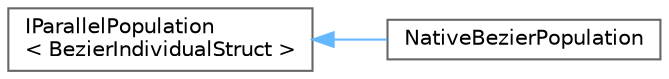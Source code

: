 digraph "Graphical Class Hierarchy"
{
 // LATEX_PDF_SIZE
  bgcolor="transparent";
  edge [fontname=Helvetica,fontsize=10,labelfontname=Helvetica,labelfontsize=10];
  node [fontname=Helvetica,fontsize=10,shape=box,height=0.2,width=0.4];
  rankdir="LR";
  Node0 [id="Node000000",label="IParallelPopulation\l\< BezierIndividualStruct \>",height=0.2,width=0.4,color="grey40", fillcolor="white", style="filled",URL="$interface_i_parallel_population.html",tooltip=" "];
  Node0 -> Node1 [id="edge10_Node000000_Node000001",dir="back",color="steelblue1",style="solid",tooltip=" "];
  Node1 [id="Node000001",label="NativeBezierPopulation",height=0.2,width=0.4,color="grey40", fillcolor="white", style="filled",URL="$struct_native_bezier_population.html",tooltip="BezierIndividualStruct population."];
}
